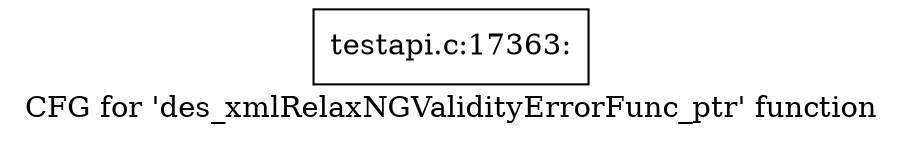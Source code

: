 digraph "CFG for 'des_xmlRelaxNGValidityErrorFunc_ptr' function" {
	label="CFG for 'des_xmlRelaxNGValidityErrorFunc_ptr' function";

	Node0x45770c0 [shape=record,label="{testapi.c:17363:}"];
}
